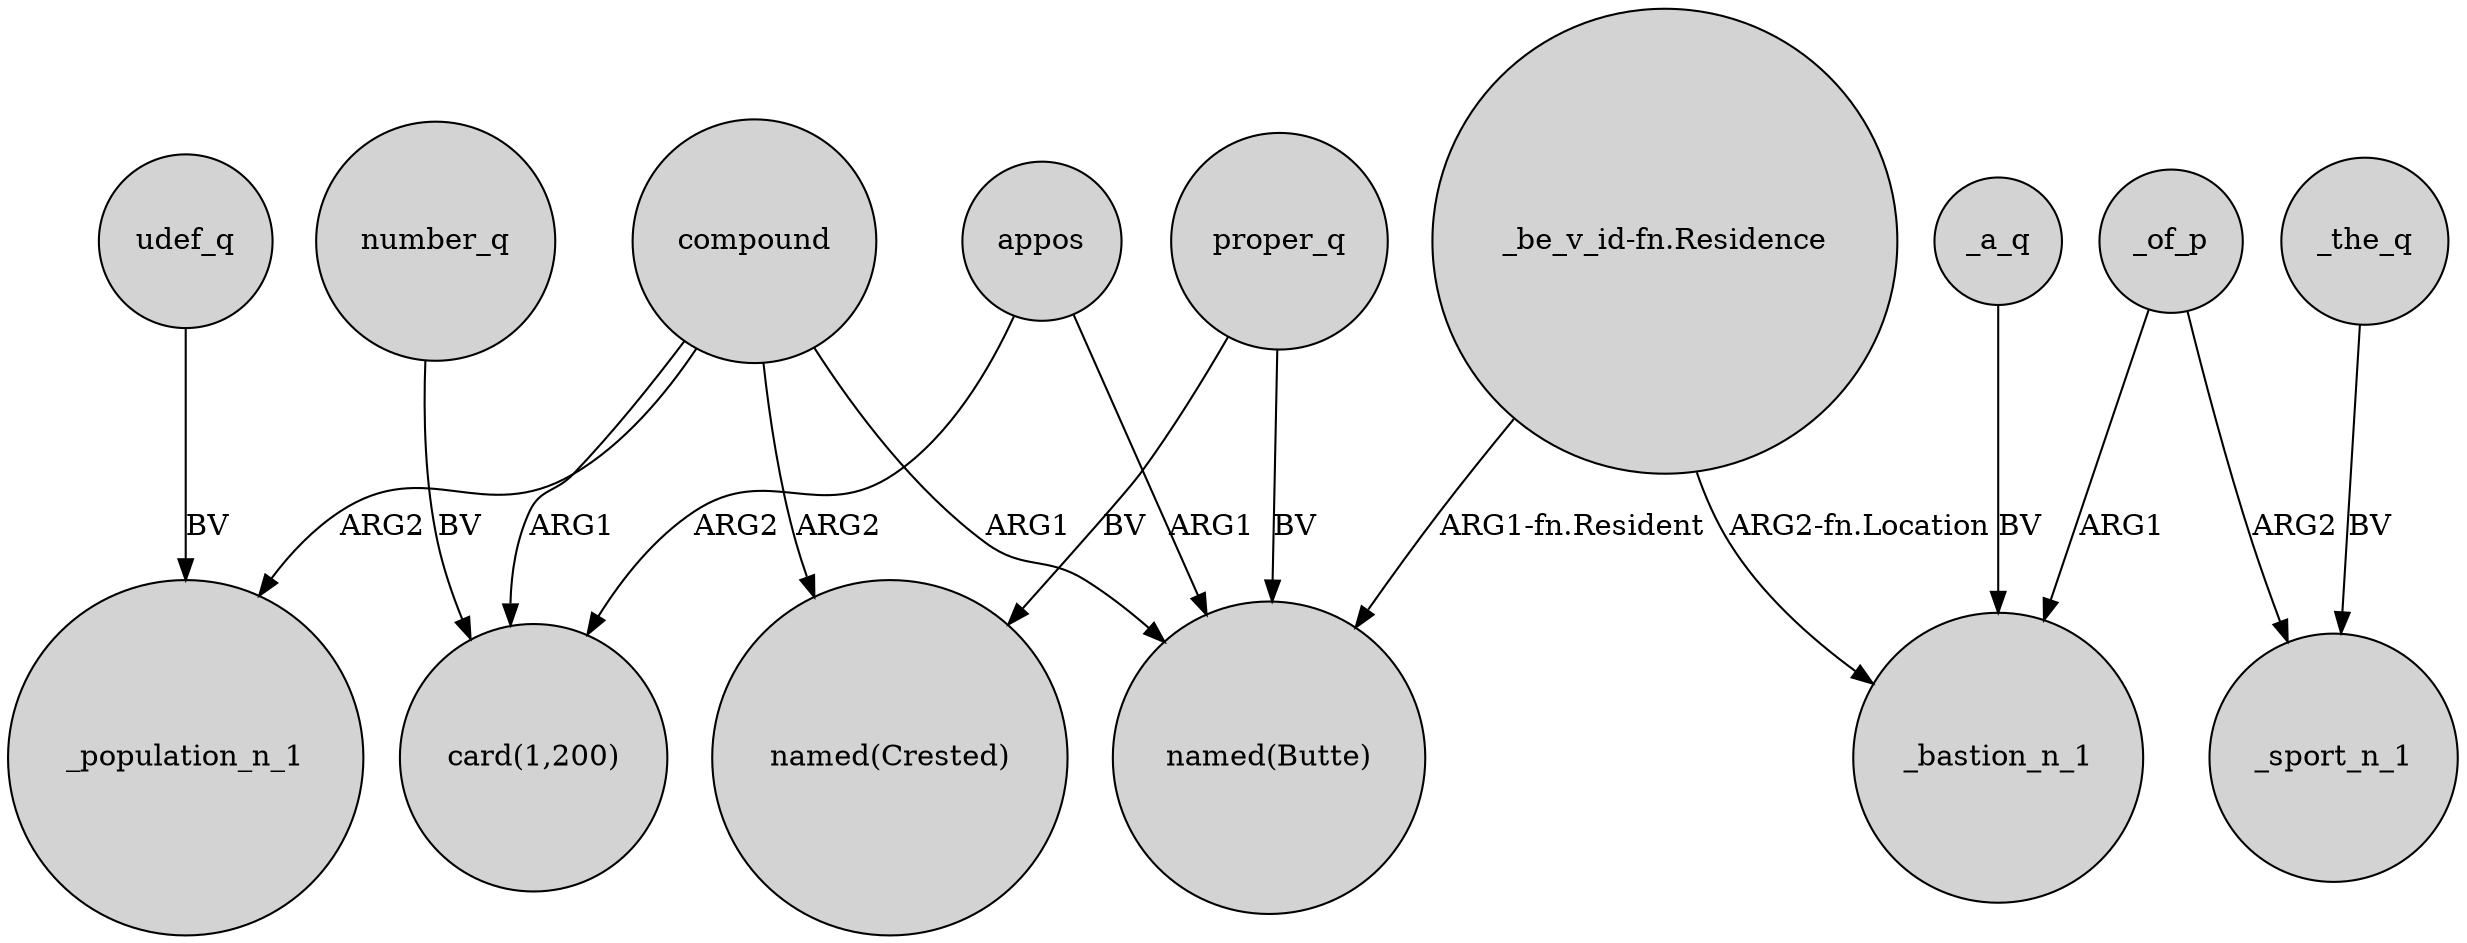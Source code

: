 digraph {
	node [shape=circle style=filled]
	compound -> "named(Butte)" [label=ARG1]
	compound -> "card(1,200)" [label=ARG1]
	_the_q -> _sport_n_1 [label=BV]
	appos -> "named(Butte)" [label=ARG1]
	_of_p -> _sport_n_1 [label=ARG2]
	appos -> "card(1,200)" [label=ARG2]
	compound -> "named(Crested)" [label=ARG2]
	_of_p -> _bastion_n_1 [label=ARG1]
	"_be_v_id-fn.Residence" -> _bastion_n_1 [label="ARG2-fn.Location"]
	proper_q -> "named(Crested)" [label=BV]
	proper_q -> "named(Butte)" [label=BV]
	compound -> _population_n_1 [label=ARG2]
	udef_q -> _population_n_1 [label=BV]
	"_be_v_id-fn.Residence" -> "named(Butte)" [label="ARG1-fn.Resident"]
	number_q -> "card(1,200)" [label=BV]
	_a_q -> _bastion_n_1 [label=BV]
}
